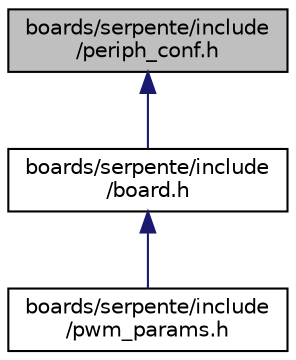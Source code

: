 digraph "boards/serpente/include/periph_conf.h"
{
 // LATEX_PDF_SIZE
  edge [fontname="Helvetica",fontsize="10",labelfontname="Helvetica",labelfontsize="10"];
  node [fontname="Helvetica",fontsize="10",shape=record];
  Node1 [label="boards/serpente/include\l/periph_conf.h",height=0.2,width=0.4,color="black", fillcolor="grey75", style="filled", fontcolor="black",tooltip="Configuration of CPU peripherals for the Serpente board."];
  Node1 -> Node2 [dir="back",color="midnightblue",fontsize="10",style="solid",fontname="Helvetica"];
  Node2 [label="boards/serpente/include\l/board.h",height=0.2,width=0.4,color="black", fillcolor="white", style="filled",URL="$serpente_2include_2board_8h.html",tooltip="Support for the Serpente board."];
  Node2 -> Node3 [dir="back",color="midnightblue",fontsize="10",style="solid",fontname="Helvetica"];
  Node3 [label="boards/serpente/include\l/pwm_params.h",height=0.2,width=0.4,color="black", fillcolor="white", style="filled",URL="$serpente_2include_2pwm__params_8h.html",tooltip="Configuration of SAUL mapped PWM channels."];
}
